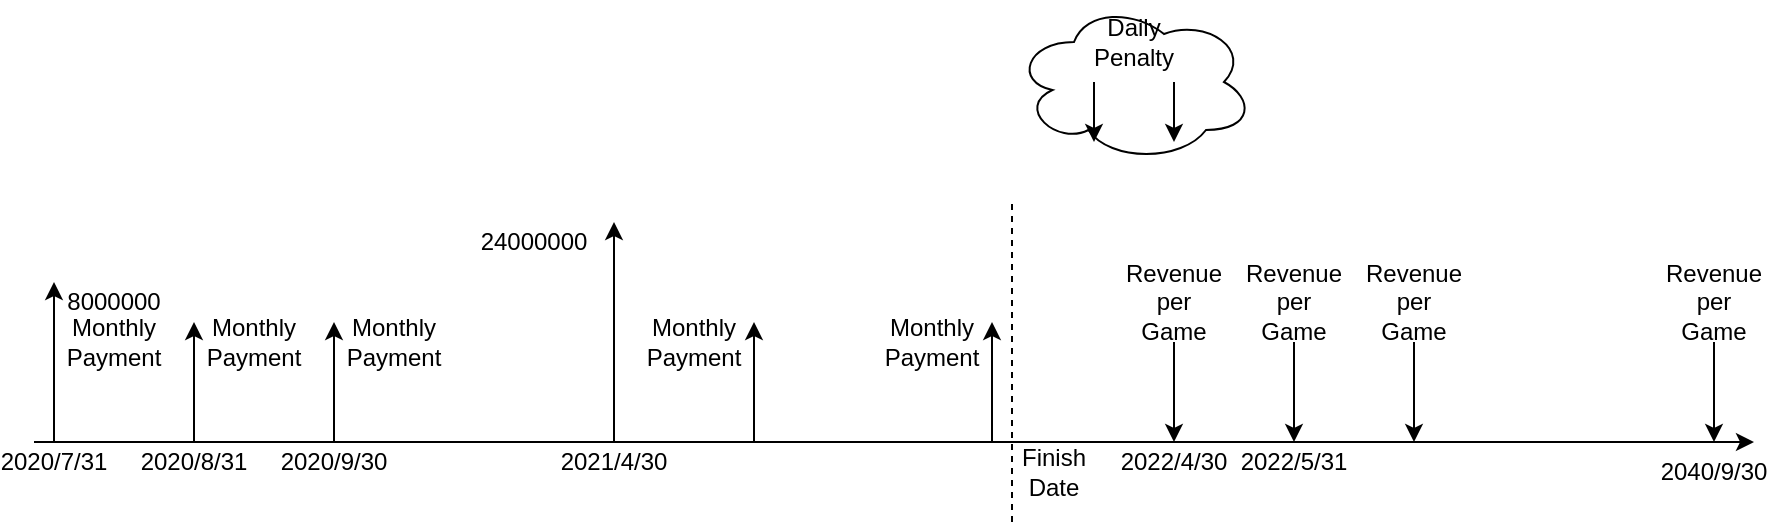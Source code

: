 <mxfile version="13.3.9" type="github">
  <diagram id="_ZrYv5CSWyaxQjUv3xhB" name="Page-1">
    <mxGraphModel dx="1038" dy="548" grid="1" gridSize="10" guides="1" tooltips="1" connect="1" arrows="1" fold="1" page="1" pageScale="1" pageWidth="1169" pageHeight="827" math="0" shadow="0">
      <root>
        <mxCell id="0" />
        <mxCell id="1" parent="0" />
        <mxCell id="xsgAX_a-dYCy4lM9vkX6-5" value="" style="ellipse;shape=cloud;whiteSpace=wrap;html=1;fillColor=none;" parent="1" vertex="1">
          <mxGeometry x="520" y="60" width="120" height="80" as="geometry" />
        </mxCell>
        <mxCell id="nvu1-Oa-urT2PKUa-6k_-1" value="" style="endArrow=classic;html=1;exitX=0.25;exitY=0;exitDx=0;exitDy=0;" parent="1" source="nvu1-Oa-urT2PKUa-6k_-32" edge="1">
          <mxGeometry width="50" height="50" relative="1" as="geometry">
            <mxPoint x="40" y="280" as="sourcePoint" />
            <mxPoint x="890" y="280" as="targetPoint" />
          </mxGeometry>
        </mxCell>
        <mxCell id="nvu1-Oa-urT2PKUa-6k_-2" value="" style="endArrow=classic;html=1;" parent="1" edge="1">
          <mxGeometry width="50" height="50" relative="1" as="geometry">
            <mxPoint x="40" y="280" as="sourcePoint" />
            <mxPoint x="40" y="200" as="targetPoint" />
          </mxGeometry>
        </mxCell>
        <mxCell id="nvu1-Oa-urT2PKUa-6k_-5" value="8000000" style="text;html=1;strokeColor=none;fillColor=none;align=center;verticalAlign=middle;whiteSpace=wrap;rounded=0;" parent="1" vertex="1">
          <mxGeometry x="50" y="200" width="40" height="20" as="geometry" />
        </mxCell>
        <mxCell id="nvu1-Oa-urT2PKUa-6k_-6" value="Monthly&lt;br&gt;Payment" style="text;html=1;strokeColor=none;fillColor=none;align=center;verticalAlign=middle;whiteSpace=wrap;rounded=0;" parent="1" vertex="1">
          <mxGeometry x="120" y="220" width="40" height="20" as="geometry" />
        </mxCell>
        <mxCell id="nvu1-Oa-urT2PKUa-6k_-7" value="" style="endArrow=classic;html=1;" parent="1" edge="1">
          <mxGeometry width="50" height="50" relative="1" as="geometry">
            <mxPoint x="110" y="280" as="sourcePoint" />
            <mxPoint x="110" y="220" as="targetPoint" />
          </mxGeometry>
        </mxCell>
        <mxCell id="nvu1-Oa-urT2PKUa-6k_-8" value="Monthly&lt;br&gt;Payment" style="text;html=1;strokeColor=none;fillColor=none;align=center;verticalAlign=middle;whiteSpace=wrap;rounded=0;" parent="1" vertex="1">
          <mxGeometry x="190" y="220" width="40" height="20" as="geometry" />
        </mxCell>
        <mxCell id="nvu1-Oa-urT2PKUa-6k_-9" value="" style="endArrow=classic;html=1;" parent="1" edge="1">
          <mxGeometry width="50" height="50" relative="1" as="geometry">
            <mxPoint x="180" y="280" as="sourcePoint" />
            <mxPoint x="180" y="220" as="targetPoint" />
          </mxGeometry>
        </mxCell>
        <mxCell id="nvu1-Oa-urT2PKUa-6k_-12" value="Monthly&lt;br&gt;Payment" style="text;html=1;strokeColor=none;fillColor=none;align=center;verticalAlign=middle;whiteSpace=wrap;rounded=0;" parent="1" vertex="1">
          <mxGeometry x="340" y="220" width="40" height="20" as="geometry" />
        </mxCell>
        <mxCell id="nvu1-Oa-urT2PKUa-6k_-13" value="" style="endArrow=classic;html=1;" parent="1" edge="1">
          <mxGeometry width="50" height="50" relative="1" as="geometry">
            <mxPoint x="390" y="280" as="sourcePoint" />
            <mxPoint x="390" y="220" as="targetPoint" />
          </mxGeometry>
        </mxCell>
        <mxCell id="nvu1-Oa-urT2PKUa-6k_-14" value="" style="endArrow=classic;html=1;" parent="1" edge="1">
          <mxGeometry width="50" height="50" relative="1" as="geometry">
            <mxPoint x="560" y="100" as="sourcePoint" />
            <mxPoint x="560" y="130" as="targetPoint" />
          </mxGeometry>
        </mxCell>
        <mxCell id="nvu1-Oa-urT2PKUa-6k_-15" value="Daily&lt;br&gt;Penalty" style="text;html=1;strokeColor=none;fillColor=none;align=center;verticalAlign=middle;whiteSpace=wrap;rounded=0;" parent="1" vertex="1">
          <mxGeometry x="560" y="70" width="40" height="20" as="geometry" />
        </mxCell>
        <mxCell id="nvu1-Oa-urT2PKUa-6k_-18" value="" style="endArrow=classic;html=1;" parent="1" edge="1">
          <mxGeometry width="50" height="50" relative="1" as="geometry">
            <mxPoint x="600" y="100" as="sourcePoint" />
            <mxPoint x="600" y="130" as="targetPoint" />
          </mxGeometry>
        </mxCell>
        <mxCell id="nvu1-Oa-urT2PKUa-6k_-20" value="" style="endArrow=classic;html=1;" parent="1" edge="1">
          <mxGeometry width="50" height="50" relative="1" as="geometry">
            <mxPoint x="320" y="280" as="sourcePoint" />
            <mxPoint x="320" y="170" as="targetPoint" />
          </mxGeometry>
        </mxCell>
        <mxCell id="nvu1-Oa-urT2PKUa-6k_-21" value="24000000" style="text;html=1;strokeColor=none;fillColor=none;align=center;verticalAlign=middle;whiteSpace=wrap;rounded=0;" parent="1" vertex="1">
          <mxGeometry x="260" y="170" width="40" height="20" as="geometry" />
        </mxCell>
        <mxCell id="nvu1-Oa-urT2PKUa-6k_-22" value="" style="endArrow=classic;html=1;" parent="1" edge="1">
          <mxGeometry width="50" height="50" relative="1" as="geometry">
            <mxPoint x="600" y="230" as="sourcePoint" />
            <mxPoint x="600" y="280" as="targetPoint" />
          </mxGeometry>
        </mxCell>
        <mxCell id="nvu1-Oa-urT2PKUa-6k_-23" value="Revenue&lt;br&gt;per&lt;br&gt;Game" style="text;html=1;strokeColor=none;fillColor=none;align=center;verticalAlign=middle;whiteSpace=wrap;rounded=0;" parent="1" vertex="1">
          <mxGeometry x="580" y="200" width="40" height="20" as="geometry" />
        </mxCell>
        <mxCell id="nvu1-Oa-urT2PKUa-6k_-24" value="" style="endArrow=classic;html=1;" parent="1" edge="1">
          <mxGeometry width="50" height="50" relative="1" as="geometry">
            <mxPoint x="660" y="230" as="sourcePoint" />
            <mxPoint x="660" y="280" as="targetPoint" />
          </mxGeometry>
        </mxCell>
        <mxCell id="nvu1-Oa-urT2PKUa-6k_-25" value="Revenue&lt;br&gt;per&lt;br&gt;Game" style="text;html=1;strokeColor=none;fillColor=none;align=center;verticalAlign=middle;whiteSpace=wrap;rounded=0;" parent="1" vertex="1">
          <mxGeometry x="640" y="200" width="40" height="20" as="geometry" />
        </mxCell>
        <mxCell id="nvu1-Oa-urT2PKUa-6k_-26" value="" style="endArrow=classic;html=1;" parent="1" edge="1">
          <mxGeometry width="50" height="50" relative="1" as="geometry">
            <mxPoint x="720" y="230" as="sourcePoint" />
            <mxPoint x="720" y="280" as="targetPoint" />
          </mxGeometry>
        </mxCell>
        <mxCell id="nvu1-Oa-urT2PKUa-6k_-27" value="Revenue&lt;br&gt;per&lt;br&gt;Game" style="text;html=1;strokeColor=none;fillColor=none;align=center;verticalAlign=middle;whiteSpace=wrap;rounded=0;" parent="1" vertex="1">
          <mxGeometry x="700" y="200" width="40" height="20" as="geometry" />
        </mxCell>
        <mxCell id="nvu1-Oa-urT2PKUa-6k_-30" value="" style="endArrow=classic;html=1;" parent="1" edge="1">
          <mxGeometry width="50" height="50" relative="1" as="geometry">
            <mxPoint x="870" y="230" as="sourcePoint" />
            <mxPoint x="870" y="280" as="targetPoint" />
          </mxGeometry>
        </mxCell>
        <mxCell id="nvu1-Oa-urT2PKUa-6k_-31" value="Revenue&lt;br&gt;per&lt;br&gt;Game" style="text;html=1;strokeColor=none;fillColor=none;align=center;verticalAlign=middle;whiteSpace=wrap;rounded=0;" parent="1" vertex="1">
          <mxGeometry x="850" y="200" width="40" height="20" as="geometry" />
        </mxCell>
        <mxCell id="nvu1-Oa-urT2PKUa-6k_-32" value="2020/7/31" style="text;html=1;strokeColor=none;fillColor=none;align=center;verticalAlign=middle;whiteSpace=wrap;rounded=0;" parent="1" vertex="1">
          <mxGeometry x="20" y="280" width="40" height="20" as="geometry" />
        </mxCell>
        <mxCell id="nvu1-Oa-urT2PKUa-6k_-33" value="2020/8/31" style="text;html=1;strokeColor=none;fillColor=none;align=center;verticalAlign=middle;whiteSpace=wrap;rounded=0;" parent="1" vertex="1">
          <mxGeometry x="90" y="280" width="40" height="20" as="geometry" />
        </mxCell>
        <mxCell id="nvu1-Oa-urT2PKUa-6k_-34" value="2020/9/30" style="text;html=1;strokeColor=none;fillColor=none;align=center;verticalAlign=middle;whiteSpace=wrap;rounded=0;" parent="1" vertex="1">
          <mxGeometry x="160" y="280" width="40" height="20" as="geometry" />
        </mxCell>
        <mxCell id="nvu1-Oa-urT2PKUa-6k_-37" value="2021/4/30" style="text;html=1;strokeColor=none;fillColor=none;align=center;verticalAlign=middle;whiteSpace=wrap;rounded=0;" parent="1" vertex="1">
          <mxGeometry x="300" y="280" width="40" height="20" as="geometry" />
        </mxCell>
        <mxCell id="nvu1-Oa-urT2PKUa-6k_-38" value="Finish&lt;br&gt;Date" style="text;html=1;strokeColor=none;fillColor=none;align=center;verticalAlign=middle;whiteSpace=wrap;rounded=0;" parent="1" vertex="1">
          <mxGeometry x="520" y="285" width="40" height="20" as="geometry" />
        </mxCell>
        <mxCell id="nvu1-Oa-urT2PKUa-6k_-39" value="2040/9/30" style="text;html=1;strokeColor=none;fillColor=none;align=center;verticalAlign=middle;whiteSpace=wrap;rounded=0;" parent="1" vertex="1">
          <mxGeometry x="850" y="285" width="40" height="20" as="geometry" />
        </mxCell>
        <mxCell id="xsgAX_a-dYCy4lM9vkX6-1" value="" style="endArrow=none;dashed=1;html=1;" parent="1" edge="1">
          <mxGeometry width="50" height="50" relative="1" as="geometry">
            <mxPoint x="519" y="320" as="sourcePoint" />
            <mxPoint x="519" y="160" as="targetPoint" />
          </mxGeometry>
        </mxCell>
        <mxCell id="xsgAX_a-dYCy4lM9vkX6-2" value="Monthly&lt;br&gt;Payment" style="text;html=1;strokeColor=none;fillColor=none;align=center;verticalAlign=middle;whiteSpace=wrap;rounded=0;" parent="1" vertex="1">
          <mxGeometry x="459" y="220" width="40" height="20" as="geometry" />
        </mxCell>
        <mxCell id="xsgAX_a-dYCy4lM9vkX6-3" value="" style="endArrow=classic;html=1;" parent="1" edge="1">
          <mxGeometry width="50" height="50" relative="1" as="geometry">
            <mxPoint x="509" y="280" as="sourcePoint" />
            <mxPoint x="509" y="220" as="targetPoint" />
          </mxGeometry>
        </mxCell>
        <mxCell id="xsgAX_a-dYCy4lM9vkX6-6" value="" style="endArrow=classic;html=1;" parent="1" target="xsgAX_a-dYCy4lM9vkX6-5" edge="1">
          <mxGeometry width="50" height="50" relative="1" as="geometry">
            <mxPoint x="579.8" y="100" as="sourcePoint" />
            <mxPoint x="579.8" y="130" as="targetPoint" />
          </mxGeometry>
        </mxCell>
        <mxCell id="S97DKVD_eKQiUfHcHYUF-1" value="Monthly&lt;br&gt;Payment" style="text;html=1;strokeColor=none;fillColor=none;align=center;verticalAlign=middle;whiteSpace=wrap;rounded=0;" vertex="1" parent="1">
          <mxGeometry x="50" y="220" width="40" height="20" as="geometry" />
        </mxCell>
        <mxCell id="S97DKVD_eKQiUfHcHYUF-2" value="2022/4/30" style="text;html=1;strokeColor=none;fillColor=none;align=center;verticalAlign=middle;whiteSpace=wrap;rounded=0;" vertex="1" parent="1">
          <mxGeometry x="580" y="280" width="40" height="20" as="geometry" />
        </mxCell>
        <mxCell id="S97DKVD_eKQiUfHcHYUF-3" value="2022/5/31" style="text;html=1;strokeColor=none;fillColor=none;align=center;verticalAlign=middle;whiteSpace=wrap;rounded=0;" vertex="1" parent="1">
          <mxGeometry x="640" y="280" width="40" height="20" as="geometry" />
        </mxCell>
      </root>
    </mxGraphModel>
  </diagram>
</mxfile>
